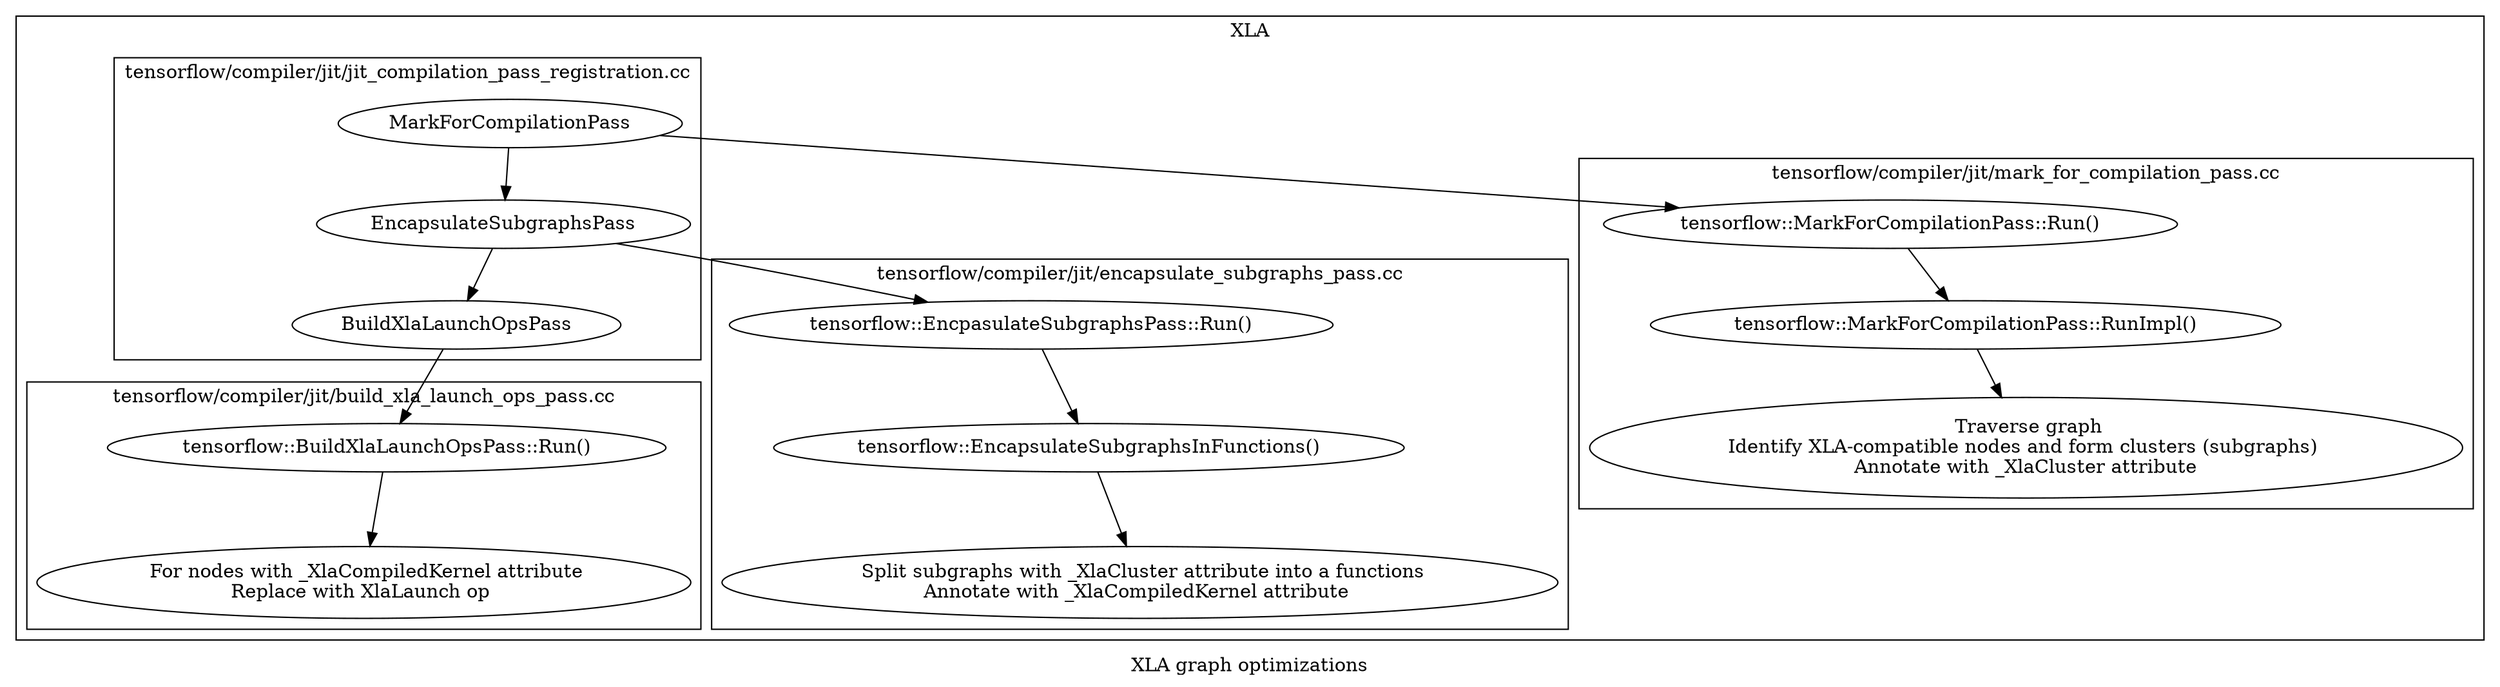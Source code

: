 digraph 03 {
  label = "XLA graph optimizations";

  subgraph cluster_XLA {
    label = "XLA";

    subgraph cluster_jit_compilation_pass_registration_cc {
      label = "tensorflow/compiler/jit/jit_compilation_pass_registration.cc";
      URL="https://github.com/ROCmSoftwarePlatform/tensorflow/blob/rocm-v1/tensorflow/compiler/jit/jit_compilation_pass_registration.cc";

      00 [label="MarkForCompilationPass" URL="https://github.com/ROCmSoftwarePlatform/tensorflow/blob/rocm-v1/tensorflow/compiler/jit/jit_compilation_pass_registration.cc#L23"];
      01 [label="EncapsulateSubgraphsPass" URL="https://github.com/ROCmSoftwarePlatform/tensorflow/blob/rocm-v1/tensorflow/compiler/jit/jit_compilation_pass_registration.cc#L30"];
      02 [label="BuildXlaLaunchOpsPass" URL="https://github.com/ROCmSoftwarePlatform/tensorflow/blob/rocm-v1/tensorflow/compiler/jit/jit_compilation_pass_registration.cc#L34"];

      00 -> 01 -> 02;
    }

    subgraph cluster_mark_for_compilation_pass_cc {
      label = "tensorflow/compiler/jit/mark_for_compilation_pass.cc";
      URL="https://github.com/ROCmSoftwarePlatform/tensorflow/blob/rocm-v1/tensorflow/compiler/jit/mark_for_compilation_pass.cc";

      03 [label="tensorflow::MarkForCompilationPass::Run()" URL="https://github.com/ROCmSoftwarePlatform/tensorflow/blob/rocm-v1/tensorflow/compiler/jit/mark_for_compilation_pass.cc#L231"];
      06 [label="tensorflow::MarkForCompilationPass::RunImpl()" URL="https://github.com/ROCmSoftwarePlatform/tensorflow/blob/rocm-v1/tensorflow/compiler/jit/mark_for_compilation_pass.cc#L287"];
      07 [label=< Traverse graph<br/>Identify XLA-compatible nodes and form clusters (subgraphs) <br/> Annotate with _XlaCluster attribute >];

      00 -> 03;
      03 -> 06;
      06 -> 07;
    }

    subgraph cluster_encapsulate_subgraph_pass_cc {
      label = "tensorflow/compiler/jit/encapsulate_subgraphs_pass.cc";
      URL="https://github.com/ROCmSoftwarePlatform/tensorflow/blob/rocm-v1/tensorflow/compiler/jit/encapsulate_subgraphs_pass.cc";

      04 [label="tensorflow::EncpasulateSubgraphsPass::Run()" URL="https://github.com/ROCmSoftwarePlatform/tensorflow/blob/rocm-v1/tensorflow/compiler/jit/encapsulate_subgraphs_pass.cc#L613"];
      08 [label="tensorflow::EncapsulateSubgraphsInFunctions()" URL="https://github.com/ROCmSoftwarePlatform/tensorflow/blob/rocm-v1/tensorflow/compiler/jit/encapsulate_subgraphs_pass.cc#L557"];
      09 [label=< Split subgraphs with _XlaCluster attribute into a functions<br/>Annotate with _XlaCompiledKernel attribute >]

      01 -> 04;
      04 -> 08;
      08 -> 09;
    }

    subgraph cluster_build_xla_launch_ops_pass_cc {
      label = "tensorflow/compiler/jit/build_xla_launch_ops_pass.cc";
      URL="https://github.com/ROCmSoftwarePlatform/tensorflow/blob/rocm-v1/tensorflow/compiler/jit/build_xla_launch_ops_pass.cc";

      05 [label="tensorflow::BuildXlaLaunchOpsPass::Run()" URL="https://github.com/ROCmSoftwarePlatform/tensorflow/blob/rocm-v1/tensorflow/compiler/jit/build_xla_launch_ops_pass.cc#L123"];
      10 [label=< For nodes with _XlaCompiledKernel attribute<br/>Replace with XlaLaunch op >];

      02 -> 05;
      05 -> 10;
    }

  }
}
